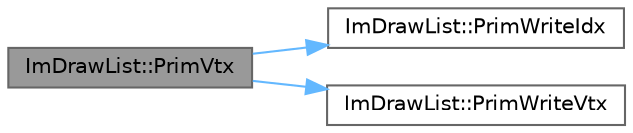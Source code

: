 digraph "ImDrawList::PrimVtx"
{
 // LATEX_PDF_SIZE
  bgcolor="transparent";
  edge [fontname=Helvetica,fontsize=10,labelfontname=Helvetica,labelfontsize=10];
  node [fontname=Helvetica,fontsize=10,shape=box,height=0.2,width=0.4];
  rankdir="LR";
  Node1 [id="Node000001",label="ImDrawList::PrimVtx",height=0.2,width=0.4,color="gray40", fillcolor="grey60", style="filled", fontcolor="black",tooltip=" "];
  Node1 -> Node2 [id="edge3_Node000001_Node000002",color="steelblue1",style="solid",tooltip=" "];
  Node2 [id="Node000002",label="ImDrawList::PrimWriteIdx",height=0.2,width=0.4,color="grey40", fillcolor="white", style="filled",URL="$struct_im_draw_list.html#a42b72f87a0084c02f11dcd1560c8bbc7",tooltip=" "];
  Node1 -> Node3 [id="edge4_Node000001_Node000003",color="steelblue1",style="solid",tooltip=" "];
  Node3 [id="Node000003",label="ImDrawList::PrimWriteVtx",height=0.2,width=0.4,color="grey40", fillcolor="white", style="filled",URL="$struct_im_draw_list.html#af86de4faf6c8e978fb712ea14c5d0c5f",tooltip=" "];
}
